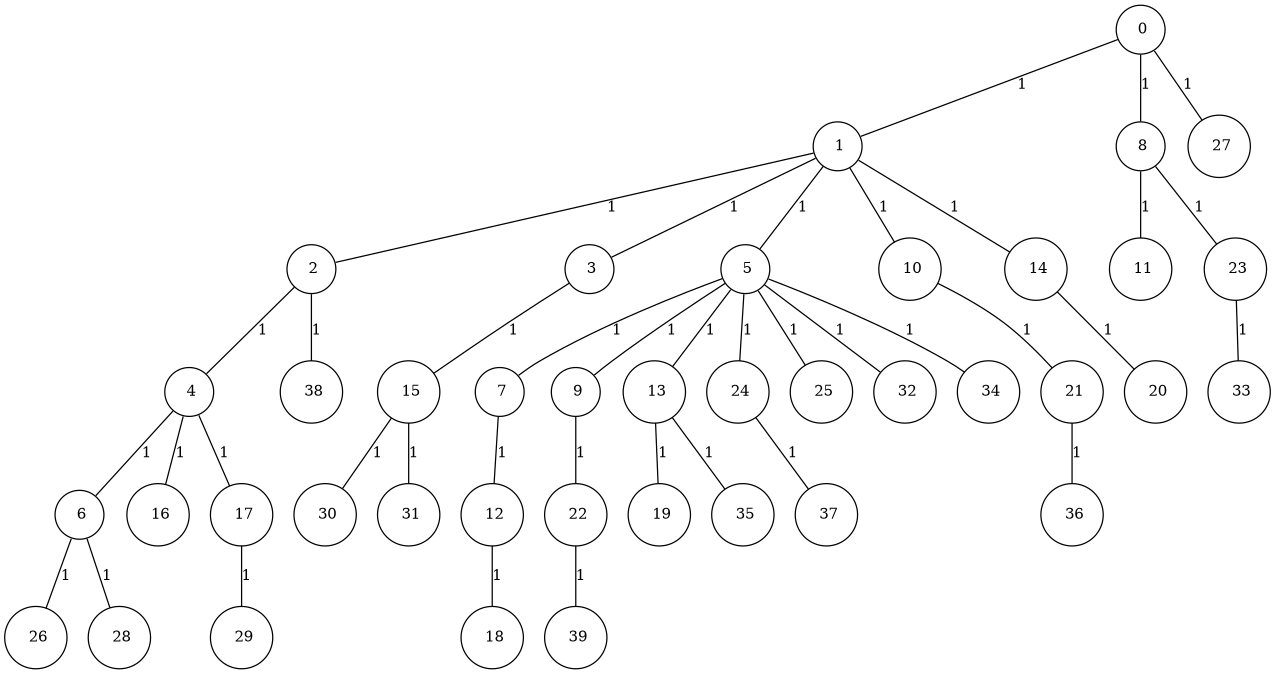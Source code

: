 graph G {
size="8.5,11;"
ratio = "expand;"
fixedsize="true;"
overlap="scale;"
node[shape=circle,width=.12,hight=.12,fontsize=12]
edge[fontsize=12]

0[label=" 0" color=black, pos="2.8090947,0.11914714!"];
1[label=" 1" color=black, pos="1.6763092,0.8752613!"];
2[label=" 2" color=black, pos="0.089894752,0.99576926!"];
3[label=" 3" color=black, pos="0.74459916,1.455641!"];
4[label=" 4" color=black, pos="0.34684597,2.6792732!"];
5[label=" 5" color=black, pos="2.1323046,2.8383253!"];
6[label=" 6" color=black, pos="0.77756953,2.9152023!"];
7[label=" 7" color=black, pos="2.5702568,0.2308948!"];
8[label=" 8" color=black, pos="0.98340832,2.3457532!"];
9[label=" 9" color=black, pos="1.4695997,2.2869642!"];
10[label=" 10" color=black, pos="0.91402128,2.4820735!"];
11[label=" 11" color=black, pos="0.38036326,2.1483844!"];
12[label=" 12" color=black, pos="1.7164348,2.432382!"];
13[label=" 13" color=black, pos="0.61478111,0.031545985!"];
14[label=" 14" color=black, pos="2.7036715,2.0889511!"];
15[label=" 15" color=black, pos="2.7186365,2.6532797!"];
16[label=" 16" color=black, pos="2.6698879,2.3617623!"];
17[label=" 17" color=black, pos="2.2200474,1.698982!"];
18[label=" 18" color=black, pos="2.9314599,0.79268912!"];
19[label=" 19" color=black, pos="2.1187701,2.0390324!"];
20[label=" 20" color=black, pos="2.7687312,0.68394436!"];
21[label=" 21" color=black, pos="1.7421216,0.77586294!"];
22[label=" 22" color=black, pos="0.66223859,2.7197213!"];
23[label=" 23" color=black, pos="1.18466,0.082919842!"];
24[label=" 24" color=black, pos="1.372034,2.9940355!"];
25[label=" 25" color=black, pos="1.0934087,2.7261501!"];
26[label=" 26" color=black, pos="2.874073,1.3366918!"];
27[label=" 27" color=black, pos="0.45991275,2.8280479!"];
28[label=" 28" color=black, pos="1.8471387,0.61215624!"];
29[label=" 29" color=black, pos="1.2274826,2.0350534!"];
30[label=" 30" color=black, pos="2.2528332,0.27059629!"];
31[label=" 31" color=black, pos="2.1277758,2.2920411!"];
32[label=" 32" color=black, pos="1.7981983,0.091891144!"];
33[label=" 33" color=black, pos="0.97909406,0.91647558!"];
34[label=" 34" color=black, pos="0.3368804,2.8460101!"];
35[label=" 35" color=black, pos="1.6288917,2.0254371!"];
36[label=" 36" color=black, pos="2.1860503,1.0652907!"];
37[label=" 37" color=black, pos="2.0256125,0.30325423!"];
38[label=" 38" color=black, pos="1.8551188,2.715939!"];
39[label=" 39" color=black, pos="2.9273667,0.48270436!"];
0--1[label="1"]
0--8[label="1"]
0--27[label="1"]
1--2[label="1"]
1--3[label="1"]
1--5[label="1"]
1--10[label="1"]
1--14[label="1"]
2--4[label="1"]
2--38[label="1"]
3--15[label="1"]
4--6[label="1"]
4--16[label="1"]
4--17[label="1"]
5--7[label="1"]
5--9[label="1"]
5--13[label="1"]
5--24[label="1"]
5--25[label="1"]
5--32[label="1"]
5--34[label="1"]
6--26[label="1"]
6--28[label="1"]
7--12[label="1"]
8--11[label="1"]
8--23[label="1"]
9--22[label="1"]
10--21[label="1"]
12--18[label="1"]
13--19[label="1"]
13--35[label="1"]
14--20[label="1"]
15--30[label="1"]
15--31[label="1"]
17--29[label="1"]
21--36[label="1"]
22--39[label="1"]
23--33[label="1"]
24--37[label="1"]

}
